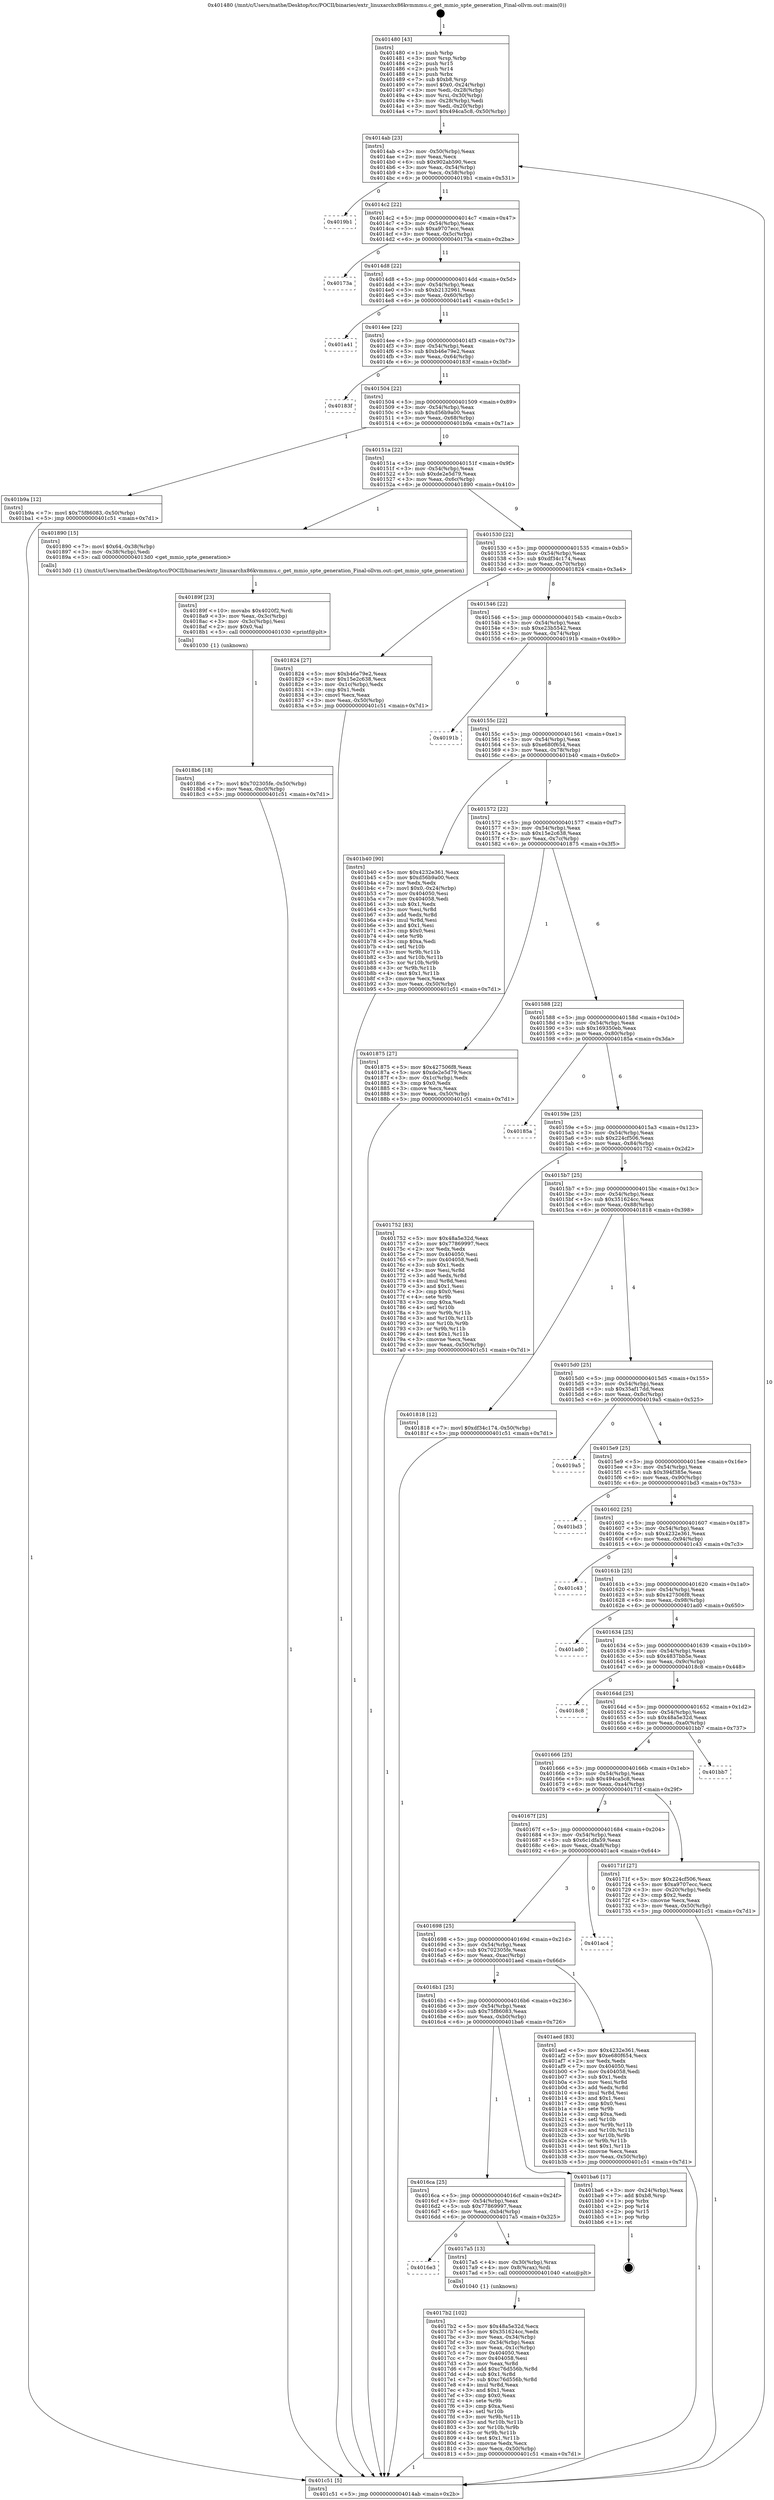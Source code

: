 digraph "0x401480" {
  label = "0x401480 (/mnt/c/Users/mathe/Desktop/tcc/POCII/binaries/extr_linuxarchx86kvmmmu.c_get_mmio_spte_generation_Final-ollvm.out::main(0))"
  labelloc = "t"
  node[shape=record]

  Entry [label="",width=0.3,height=0.3,shape=circle,fillcolor=black,style=filled]
  "0x4014ab" [label="{
     0x4014ab [23]\l
     | [instrs]\l
     &nbsp;&nbsp;0x4014ab \<+3\>: mov -0x50(%rbp),%eax\l
     &nbsp;&nbsp;0x4014ae \<+2\>: mov %eax,%ecx\l
     &nbsp;&nbsp;0x4014b0 \<+6\>: sub $0x902ab590,%ecx\l
     &nbsp;&nbsp;0x4014b6 \<+3\>: mov %eax,-0x54(%rbp)\l
     &nbsp;&nbsp;0x4014b9 \<+3\>: mov %ecx,-0x58(%rbp)\l
     &nbsp;&nbsp;0x4014bc \<+6\>: je 00000000004019b1 \<main+0x531\>\l
  }"]
  "0x4019b1" [label="{
     0x4019b1\l
  }", style=dashed]
  "0x4014c2" [label="{
     0x4014c2 [22]\l
     | [instrs]\l
     &nbsp;&nbsp;0x4014c2 \<+5\>: jmp 00000000004014c7 \<main+0x47\>\l
     &nbsp;&nbsp;0x4014c7 \<+3\>: mov -0x54(%rbp),%eax\l
     &nbsp;&nbsp;0x4014ca \<+5\>: sub $0xa9707ecc,%eax\l
     &nbsp;&nbsp;0x4014cf \<+3\>: mov %eax,-0x5c(%rbp)\l
     &nbsp;&nbsp;0x4014d2 \<+6\>: je 000000000040173a \<main+0x2ba\>\l
  }"]
  Exit [label="",width=0.3,height=0.3,shape=circle,fillcolor=black,style=filled,peripheries=2]
  "0x40173a" [label="{
     0x40173a\l
  }", style=dashed]
  "0x4014d8" [label="{
     0x4014d8 [22]\l
     | [instrs]\l
     &nbsp;&nbsp;0x4014d8 \<+5\>: jmp 00000000004014dd \<main+0x5d\>\l
     &nbsp;&nbsp;0x4014dd \<+3\>: mov -0x54(%rbp),%eax\l
     &nbsp;&nbsp;0x4014e0 \<+5\>: sub $0xb2132961,%eax\l
     &nbsp;&nbsp;0x4014e5 \<+3\>: mov %eax,-0x60(%rbp)\l
     &nbsp;&nbsp;0x4014e8 \<+6\>: je 0000000000401a41 \<main+0x5c1\>\l
  }"]
  "0x4018b6" [label="{
     0x4018b6 [18]\l
     | [instrs]\l
     &nbsp;&nbsp;0x4018b6 \<+7\>: movl $0x702305fe,-0x50(%rbp)\l
     &nbsp;&nbsp;0x4018bd \<+6\>: mov %eax,-0xc0(%rbp)\l
     &nbsp;&nbsp;0x4018c3 \<+5\>: jmp 0000000000401c51 \<main+0x7d1\>\l
  }"]
  "0x401a41" [label="{
     0x401a41\l
  }", style=dashed]
  "0x4014ee" [label="{
     0x4014ee [22]\l
     | [instrs]\l
     &nbsp;&nbsp;0x4014ee \<+5\>: jmp 00000000004014f3 \<main+0x73\>\l
     &nbsp;&nbsp;0x4014f3 \<+3\>: mov -0x54(%rbp),%eax\l
     &nbsp;&nbsp;0x4014f6 \<+5\>: sub $0xb46e79e2,%eax\l
     &nbsp;&nbsp;0x4014fb \<+3\>: mov %eax,-0x64(%rbp)\l
     &nbsp;&nbsp;0x4014fe \<+6\>: je 000000000040183f \<main+0x3bf\>\l
  }"]
  "0x40189f" [label="{
     0x40189f [23]\l
     | [instrs]\l
     &nbsp;&nbsp;0x40189f \<+10\>: movabs $0x4020f2,%rdi\l
     &nbsp;&nbsp;0x4018a9 \<+3\>: mov %eax,-0x3c(%rbp)\l
     &nbsp;&nbsp;0x4018ac \<+3\>: mov -0x3c(%rbp),%esi\l
     &nbsp;&nbsp;0x4018af \<+2\>: mov $0x0,%al\l
     &nbsp;&nbsp;0x4018b1 \<+5\>: call 0000000000401030 \<printf@plt\>\l
     | [calls]\l
     &nbsp;&nbsp;0x401030 \{1\} (unknown)\l
  }"]
  "0x40183f" [label="{
     0x40183f\l
  }", style=dashed]
  "0x401504" [label="{
     0x401504 [22]\l
     | [instrs]\l
     &nbsp;&nbsp;0x401504 \<+5\>: jmp 0000000000401509 \<main+0x89\>\l
     &nbsp;&nbsp;0x401509 \<+3\>: mov -0x54(%rbp),%eax\l
     &nbsp;&nbsp;0x40150c \<+5\>: sub $0xd56b9a00,%eax\l
     &nbsp;&nbsp;0x401511 \<+3\>: mov %eax,-0x68(%rbp)\l
     &nbsp;&nbsp;0x401514 \<+6\>: je 0000000000401b9a \<main+0x71a\>\l
  }"]
  "0x4017b2" [label="{
     0x4017b2 [102]\l
     | [instrs]\l
     &nbsp;&nbsp;0x4017b2 \<+5\>: mov $0x48a5e32d,%ecx\l
     &nbsp;&nbsp;0x4017b7 \<+5\>: mov $0x351624cc,%edx\l
     &nbsp;&nbsp;0x4017bc \<+3\>: mov %eax,-0x34(%rbp)\l
     &nbsp;&nbsp;0x4017bf \<+3\>: mov -0x34(%rbp),%eax\l
     &nbsp;&nbsp;0x4017c2 \<+3\>: mov %eax,-0x1c(%rbp)\l
     &nbsp;&nbsp;0x4017c5 \<+7\>: mov 0x404050,%eax\l
     &nbsp;&nbsp;0x4017cc \<+7\>: mov 0x404058,%esi\l
     &nbsp;&nbsp;0x4017d3 \<+3\>: mov %eax,%r8d\l
     &nbsp;&nbsp;0x4017d6 \<+7\>: add $0xc76d556b,%r8d\l
     &nbsp;&nbsp;0x4017dd \<+4\>: sub $0x1,%r8d\l
     &nbsp;&nbsp;0x4017e1 \<+7\>: sub $0xc76d556b,%r8d\l
     &nbsp;&nbsp;0x4017e8 \<+4\>: imul %r8d,%eax\l
     &nbsp;&nbsp;0x4017ec \<+3\>: and $0x1,%eax\l
     &nbsp;&nbsp;0x4017ef \<+3\>: cmp $0x0,%eax\l
     &nbsp;&nbsp;0x4017f2 \<+4\>: sete %r9b\l
     &nbsp;&nbsp;0x4017f6 \<+3\>: cmp $0xa,%esi\l
     &nbsp;&nbsp;0x4017f9 \<+4\>: setl %r10b\l
     &nbsp;&nbsp;0x4017fd \<+3\>: mov %r9b,%r11b\l
     &nbsp;&nbsp;0x401800 \<+3\>: and %r10b,%r11b\l
     &nbsp;&nbsp;0x401803 \<+3\>: xor %r10b,%r9b\l
     &nbsp;&nbsp;0x401806 \<+3\>: or %r9b,%r11b\l
     &nbsp;&nbsp;0x401809 \<+4\>: test $0x1,%r11b\l
     &nbsp;&nbsp;0x40180d \<+3\>: cmovne %edx,%ecx\l
     &nbsp;&nbsp;0x401810 \<+3\>: mov %ecx,-0x50(%rbp)\l
     &nbsp;&nbsp;0x401813 \<+5\>: jmp 0000000000401c51 \<main+0x7d1\>\l
  }"]
  "0x401b9a" [label="{
     0x401b9a [12]\l
     | [instrs]\l
     &nbsp;&nbsp;0x401b9a \<+7\>: movl $0x75f86083,-0x50(%rbp)\l
     &nbsp;&nbsp;0x401ba1 \<+5\>: jmp 0000000000401c51 \<main+0x7d1\>\l
  }"]
  "0x40151a" [label="{
     0x40151a [22]\l
     | [instrs]\l
     &nbsp;&nbsp;0x40151a \<+5\>: jmp 000000000040151f \<main+0x9f\>\l
     &nbsp;&nbsp;0x40151f \<+3\>: mov -0x54(%rbp),%eax\l
     &nbsp;&nbsp;0x401522 \<+5\>: sub $0xde2e5d79,%eax\l
     &nbsp;&nbsp;0x401527 \<+3\>: mov %eax,-0x6c(%rbp)\l
     &nbsp;&nbsp;0x40152a \<+6\>: je 0000000000401890 \<main+0x410\>\l
  }"]
  "0x4016e3" [label="{
     0x4016e3\l
  }", style=dashed]
  "0x401890" [label="{
     0x401890 [15]\l
     | [instrs]\l
     &nbsp;&nbsp;0x401890 \<+7\>: movl $0x64,-0x38(%rbp)\l
     &nbsp;&nbsp;0x401897 \<+3\>: mov -0x38(%rbp),%edi\l
     &nbsp;&nbsp;0x40189a \<+5\>: call 00000000004013d0 \<get_mmio_spte_generation\>\l
     | [calls]\l
     &nbsp;&nbsp;0x4013d0 \{1\} (/mnt/c/Users/mathe/Desktop/tcc/POCII/binaries/extr_linuxarchx86kvmmmu.c_get_mmio_spte_generation_Final-ollvm.out::get_mmio_spte_generation)\l
  }"]
  "0x401530" [label="{
     0x401530 [22]\l
     | [instrs]\l
     &nbsp;&nbsp;0x401530 \<+5\>: jmp 0000000000401535 \<main+0xb5\>\l
     &nbsp;&nbsp;0x401535 \<+3\>: mov -0x54(%rbp),%eax\l
     &nbsp;&nbsp;0x401538 \<+5\>: sub $0xdf34c174,%eax\l
     &nbsp;&nbsp;0x40153d \<+3\>: mov %eax,-0x70(%rbp)\l
     &nbsp;&nbsp;0x401540 \<+6\>: je 0000000000401824 \<main+0x3a4\>\l
  }"]
  "0x4017a5" [label="{
     0x4017a5 [13]\l
     | [instrs]\l
     &nbsp;&nbsp;0x4017a5 \<+4\>: mov -0x30(%rbp),%rax\l
     &nbsp;&nbsp;0x4017a9 \<+4\>: mov 0x8(%rax),%rdi\l
     &nbsp;&nbsp;0x4017ad \<+5\>: call 0000000000401040 \<atoi@plt\>\l
     | [calls]\l
     &nbsp;&nbsp;0x401040 \{1\} (unknown)\l
  }"]
  "0x401824" [label="{
     0x401824 [27]\l
     | [instrs]\l
     &nbsp;&nbsp;0x401824 \<+5\>: mov $0xb46e79e2,%eax\l
     &nbsp;&nbsp;0x401829 \<+5\>: mov $0x15e2c638,%ecx\l
     &nbsp;&nbsp;0x40182e \<+3\>: mov -0x1c(%rbp),%edx\l
     &nbsp;&nbsp;0x401831 \<+3\>: cmp $0x1,%edx\l
     &nbsp;&nbsp;0x401834 \<+3\>: cmovl %ecx,%eax\l
     &nbsp;&nbsp;0x401837 \<+3\>: mov %eax,-0x50(%rbp)\l
     &nbsp;&nbsp;0x40183a \<+5\>: jmp 0000000000401c51 \<main+0x7d1\>\l
  }"]
  "0x401546" [label="{
     0x401546 [22]\l
     | [instrs]\l
     &nbsp;&nbsp;0x401546 \<+5\>: jmp 000000000040154b \<main+0xcb\>\l
     &nbsp;&nbsp;0x40154b \<+3\>: mov -0x54(%rbp),%eax\l
     &nbsp;&nbsp;0x40154e \<+5\>: sub $0xe23b5542,%eax\l
     &nbsp;&nbsp;0x401553 \<+3\>: mov %eax,-0x74(%rbp)\l
     &nbsp;&nbsp;0x401556 \<+6\>: je 000000000040191b \<main+0x49b\>\l
  }"]
  "0x4016ca" [label="{
     0x4016ca [25]\l
     | [instrs]\l
     &nbsp;&nbsp;0x4016ca \<+5\>: jmp 00000000004016cf \<main+0x24f\>\l
     &nbsp;&nbsp;0x4016cf \<+3\>: mov -0x54(%rbp),%eax\l
     &nbsp;&nbsp;0x4016d2 \<+5\>: sub $0x77869997,%eax\l
     &nbsp;&nbsp;0x4016d7 \<+6\>: mov %eax,-0xb4(%rbp)\l
     &nbsp;&nbsp;0x4016dd \<+6\>: je 00000000004017a5 \<main+0x325\>\l
  }"]
  "0x40191b" [label="{
     0x40191b\l
  }", style=dashed]
  "0x40155c" [label="{
     0x40155c [22]\l
     | [instrs]\l
     &nbsp;&nbsp;0x40155c \<+5\>: jmp 0000000000401561 \<main+0xe1\>\l
     &nbsp;&nbsp;0x401561 \<+3\>: mov -0x54(%rbp),%eax\l
     &nbsp;&nbsp;0x401564 \<+5\>: sub $0xe680f654,%eax\l
     &nbsp;&nbsp;0x401569 \<+3\>: mov %eax,-0x78(%rbp)\l
     &nbsp;&nbsp;0x40156c \<+6\>: je 0000000000401b40 \<main+0x6c0\>\l
  }"]
  "0x401ba6" [label="{
     0x401ba6 [17]\l
     | [instrs]\l
     &nbsp;&nbsp;0x401ba6 \<+3\>: mov -0x24(%rbp),%eax\l
     &nbsp;&nbsp;0x401ba9 \<+7\>: add $0xb8,%rsp\l
     &nbsp;&nbsp;0x401bb0 \<+1\>: pop %rbx\l
     &nbsp;&nbsp;0x401bb1 \<+2\>: pop %r14\l
     &nbsp;&nbsp;0x401bb3 \<+2\>: pop %r15\l
     &nbsp;&nbsp;0x401bb5 \<+1\>: pop %rbp\l
     &nbsp;&nbsp;0x401bb6 \<+1\>: ret\l
  }"]
  "0x401b40" [label="{
     0x401b40 [90]\l
     | [instrs]\l
     &nbsp;&nbsp;0x401b40 \<+5\>: mov $0x4232e361,%eax\l
     &nbsp;&nbsp;0x401b45 \<+5\>: mov $0xd56b9a00,%ecx\l
     &nbsp;&nbsp;0x401b4a \<+2\>: xor %edx,%edx\l
     &nbsp;&nbsp;0x401b4c \<+7\>: movl $0x0,-0x24(%rbp)\l
     &nbsp;&nbsp;0x401b53 \<+7\>: mov 0x404050,%esi\l
     &nbsp;&nbsp;0x401b5a \<+7\>: mov 0x404058,%edi\l
     &nbsp;&nbsp;0x401b61 \<+3\>: sub $0x1,%edx\l
     &nbsp;&nbsp;0x401b64 \<+3\>: mov %esi,%r8d\l
     &nbsp;&nbsp;0x401b67 \<+3\>: add %edx,%r8d\l
     &nbsp;&nbsp;0x401b6a \<+4\>: imul %r8d,%esi\l
     &nbsp;&nbsp;0x401b6e \<+3\>: and $0x1,%esi\l
     &nbsp;&nbsp;0x401b71 \<+3\>: cmp $0x0,%esi\l
     &nbsp;&nbsp;0x401b74 \<+4\>: sete %r9b\l
     &nbsp;&nbsp;0x401b78 \<+3\>: cmp $0xa,%edi\l
     &nbsp;&nbsp;0x401b7b \<+4\>: setl %r10b\l
     &nbsp;&nbsp;0x401b7f \<+3\>: mov %r9b,%r11b\l
     &nbsp;&nbsp;0x401b82 \<+3\>: and %r10b,%r11b\l
     &nbsp;&nbsp;0x401b85 \<+3\>: xor %r10b,%r9b\l
     &nbsp;&nbsp;0x401b88 \<+3\>: or %r9b,%r11b\l
     &nbsp;&nbsp;0x401b8b \<+4\>: test $0x1,%r11b\l
     &nbsp;&nbsp;0x401b8f \<+3\>: cmovne %ecx,%eax\l
     &nbsp;&nbsp;0x401b92 \<+3\>: mov %eax,-0x50(%rbp)\l
     &nbsp;&nbsp;0x401b95 \<+5\>: jmp 0000000000401c51 \<main+0x7d1\>\l
  }"]
  "0x401572" [label="{
     0x401572 [22]\l
     | [instrs]\l
     &nbsp;&nbsp;0x401572 \<+5\>: jmp 0000000000401577 \<main+0xf7\>\l
     &nbsp;&nbsp;0x401577 \<+3\>: mov -0x54(%rbp),%eax\l
     &nbsp;&nbsp;0x40157a \<+5\>: sub $0x15e2c638,%eax\l
     &nbsp;&nbsp;0x40157f \<+3\>: mov %eax,-0x7c(%rbp)\l
     &nbsp;&nbsp;0x401582 \<+6\>: je 0000000000401875 \<main+0x3f5\>\l
  }"]
  "0x4016b1" [label="{
     0x4016b1 [25]\l
     | [instrs]\l
     &nbsp;&nbsp;0x4016b1 \<+5\>: jmp 00000000004016b6 \<main+0x236\>\l
     &nbsp;&nbsp;0x4016b6 \<+3\>: mov -0x54(%rbp),%eax\l
     &nbsp;&nbsp;0x4016b9 \<+5\>: sub $0x75f86083,%eax\l
     &nbsp;&nbsp;0x4016be \<+6\>: mov %eax,-0xb0(%rbp)\l
     &nbsp;&nbsp;0x4016c4 \<+6\>: je 0000000000401ba6 \<main+0x726\>\l
  }"]
  "0x401875" [label="{
     0x401875 [27]\l
     | [instrs]\l
     &nbsp;&nbsp;0x401875 \<+5\>: mov $0x427506f8,%eax\l
     &nbsp;&nbsp;0x40187a \<+5\>: mov $0xde2e5d79,%ecx\l
     &nbsp;&nbsp;0x40187f \<+3\>: mov -0x1c(%rbp),%edx\l
     &nbsp;&nbsp;0x401882 \<+3\>: cmp $0x0,%edx\l
     &nbsp;&nbsp;0x401885 \<+3\>: cmove %ecx,%eax\l
     &nbsp;&nbsp;0x401888 \<+3\>: mov %eax,-0x50(%rbp)\l
     &nbsp;&nbsp;0x40188b \<+5\>: jmp 0000000000401c51 \<main+0x7d1\>\l
  }"]
  "0x401588" [label="{
     0x401588 [22]\l
     | [instrs]\l
     &nbsp;&nbsp;0x401588 \<+5\>: jmp 000000000040158d \<main+0x10d\>\l
     &nbsp;&nbsp;0x40158d \<+3\>: mov -0x54(%rbp),%eax\l
     &nbsp;&nbsp;0x401590 \<+5\>: sub $0x169350eb,%eax\l
     &nbsp;&nbsp;0x401595 \<+3\>: mov %eax,-0x80(%rbp)\l
     &nbsp;&nbsp;0x401598 \<+6\>: je 000000000040185a \<main+0x3da\>\l
  }"]
  "0x401aed" [label="{
     0x401aed [83]\l
     | [instrs]\l
     &nbsp;&nbsp;0x401aed \<+5\>: mov $0x4232e361,%eax\l
     &nbsp;&nbsp;0x401af2 \<+5\>: mov $0xe680f654,%ecx\l
     &nbsp;&nbsp;0x401af7 \<+2\>: xor %edx,%edx\l
     &nbsp;&nbsp;0x401af9 \<+7\>: mov 0x404050,%esi\l
     &nbsp;&nbsp;0x401b00 \<+7\>: mov 0x404058,%edi\l
     &nbsp;&nbsp;0x401b07 \<+3\>: sub $0x1,%edx\l
     &nbsp;&nbsp;0x401b0a \<+3\>: mov %esi,%r8d\l
     &nbsp;&nbsp;0x401b0d \<+3\>: add %edx,%r8d\l
     &nbsp;&nbsp;0x401b10 \<+4\>: imul %r8d,%esi\l
     &nbsp;&nbsp;0x401b14 \<+3\>: and $0x1,%esi\l
     &nbsp;&nbsp;0x401b17 \<+3\>: cmp $0x0,%esi\l
     &nbsp;&nbsp;0x401b1a \<+4\>: sete %r9b\l
     &nbsp;&nbsp;0x401b1e \<+3\>: cmp $0xa,%edi\l
     &nbsp;&nbsp;0x401b21 \<+4\>: setl %r10b\l
     &nbsp;&nbsp;0x401b25 \<+3\>: mov %r9b,%r11b\l
     &nbsp;&nbsp;0x401b28 \<+3\>: and %r10b,%r11b\l
     &nbsp;&nbsp;0x401b2b \<+3\>: xor %r10b,%r9b\l
     &nbsp;&nbsp;0x401b2e \<+3\>: or %r9b,%r11b\l
     &nbsp;&nbsp;0x401b31 \<+4\>: test $0x1,%r11b\l
     &nbsp;&nbsp;0x401b35 \<+3\>: cmovne %ecx,%eax\l
     &nbsp;&nbsp;0x401b38 \<+3\>: mov %eax,-0x50(%rbp)\l
     &nbsp;&nbsp;0x401b3b \<+5\>: jmp 0000000000401c51 \<main+0x7d1\>\l
  }"]
  "0x40185a" [label="{
     0x40185a\l
  }", style=dashed]
  "0x40159e" [label="{
     0x40159e [25]\l
     | [instrs]\l
     &nbsp;&nbsp;0x40159e \<+5\>: jmp 00000000004015a3 \<main+0x123\>\l
     &nbsp;&nbsp;0x4015a3 \<+3\>: mov -0x54(%rbp),%eax\l
     &nbsp;&nbsp;0x4015a6 \<+5\>: sub $0x224cf506,%eax\l
     &nbsp;&nbsp;0x4015ab \<+6\>: mov %eax,-0x84(%rbp)\l
     &nbsp;&nbsp;0x4015b1 \<+6\>: je 0000000000401752 \<main+0x2d2\>\l
  }"]
  "0x401698" [label="{
     0x401698 [25]\l
     | [instrs]\l
     &nbsp;&nbsp;0x401698 \<+5\>: jmp 000000000040169d \<main+0x21d\>\l
     &nbsp;&nbsp;0x40169d \<+3\>: mov -0x54(%rbp),%eax\l
     &nbsp;&nbsp;0x4016a0 \<+5\>: sub $0x702305fe,%eax\l
     &nbsp;&nbsp;0x4016a5 \<+6\>: mov %eax,-0xac(%rbp)\l
     &nbsp;&nbsp;0x4016ab \<+6\>: je 0000000000401aed \<main+0x66d\>\l
  }"]
  "0x401752" [label="{
     0x401752 [83]\l
     | [instrs]\l
     &nbsp;&nbsp;0x401752 \<+5\>: mov $0x48a5e32d,%eax\l
     &nbsp;&nbsp;0x401757 \<+5\>: mov $0x77869997,%ecx\l
     &nbsp;&nbsp;0x40175c \<+2\>: xor %edx,%edx\l
     &nbsp;&nbsp;0x40175e \<+7\>: mov 0x404050,%esi\l
     &nbsp;&nbsp;0x401765 \<+7\>: mov 0x404058,%edi\l
     &nbsp;&nbsp;0x40176c \<+3\>: sub $0x1,%edx\l
     &nbsp;&nbsp;0x40176f \<+3\>: mov %esi,%r8d\l
     &nbsp;&nbsp;0x401772 \<+3\>: add %edx,%r8d\l
     &nbsp;&nbsp;0x401775 \<+4\>: imul %r8d,%esi\l
     &nbsp;&nbsp;0x401779 \<+3\>: and $0x1,%esi\l
     &nbsp;&nbsp;0x40177c \<+3\>: cmp $0x0,%esi\l
     &nbsp;&nbsp;0x40177f \<+4\>: sete %r9b\l
     &nbsp;&nbsp;0x401783 \<+3\>: cmp $0xa,%edi\l
     &nbsp;&nbsp;0x401786 \<+4\>: setl %r10b\l
     &nbsp;&nbsp;0x40178a \<+3\>: mov %r9b,%r11b\l
     &nbsp;&nbsp;0x40178d \<+3\>: and %r10b,%r11b\l
     &nbsp;&nbsp;0x401790 \<+3\>: xor %r10b,%r9b\l
     &nbsp;&nbsp;0x401793 \<+3\>: or %r9b,%r11b\l
     &nbsp;&nbsp;0x401796 \<+4\>: test $0x1,%r11b\l
     &nbsp;&nbsp;0x40179a \<+3\>: cmovne %ecx,%eax\l
     &nbsp;&nbsp;0x40179d \<+3\>: mov %eax,-0x50(%rbp)\l
     &nbsp;&nbsp;0x4017a0 \<+5\>: jmp 0000000000401c51 \<main+0x7d1\>\l
  }"]
  "0x4015b7" [label="{
     0x4015b7 [25]\l
     | [instrs]\l
     &nbsp;&nbsp;0x4015b7 \<+5\>: jmp 00000000004015bc \<main+0x13c\>\l
     &nbsp;&nbsp;0x4015bc \<+3\>: mov -0x54(%rbp),%eax\l
     &nbsp;&nbsp;0x4015bf \<+5\>: sub $0x351624cc,%eax\l
     &nbsp;&nbsp;0x4015c4 \<+6\>: mov %eax,-0x88(%rbp)\l
     &nbsp;&nbsp;0x4015ca \<+6\>: je 0000000000401818 \<main+0x398\>\l
  }"]
  "0x401ac4" [label="{
     0x401ac4\l
  }", style=dashed]
  "0x401818" [label="{
     0x401818 [12]\l
     | [instrs]\l
     &nbsp;&nbsp;0x401818 \<+7\>: movl $0xdf34c174,-0x50(%rbp)\l
     &nbsp;&nbsp;0x40181f \<+5\>: jmp 0000000000401c51 \<main+0x7d1\>\l
  }"]
  "0x4015d0" [label="{
     0x4015d0 [25]\l
     | [instrs]\l
     &nbsp;&nbsp;0x4015d0 \<+5\>: jmp 00000000004015d5 \<main+0x155\>\l
     &nbsp;&nbsp;0x4015d5 \<+3\>: mov -0x54(%rbp),%eax\l
     &nbsp;&nbsp;0x4015d8 \<+5\>: sub $0x35af17dd,%eax\l
     &nbsp;&nbsp;0x4015dd \<+6\>: mov %eax,-0x8c(%rbp)\l
     &nbsp;&nbsp;0x4015e3 \<+6\>: je 00000000004019a5 \<main+0x525\>\l
  }"]
  "0x401480" [label="{
     0x401480 [43]\l
     | [instrs]\l
     &nbsp;&nbsp;0x401480 \<+1\>: push %rbp\l
     &nbsp;&nbsp;0x401481 \<+3\>: mov %rsp,%rbp\l
     &nbsp;&nbsp;0x401484 \<+2\>: push %r15\l
     &nbsp;&nbsp;0x401486 \<+2\>: push %r14\l
     &nbsp;&nbsp;0x401488 \<+1\>: push %rbx\l
     &nbsp;&nbsp;0x401489 \<+7\>: sub $0xb8,%rsp\l
     &nbsp;&nbsp;0x401490 \<+7\>: movl $0x0,-0x24(%rbp)\l
     &nbsp;&nbsp;0x401497 \<+3\>: mov %edi,-0x28(%rbp)\l
     &nbsp;&nbsp;0x40149a \<+4\>: mov %rsi,-0x30(%rbp)\l
     &nbsp;&nbsp;0x40149e \<+3\>: mov -0x28(%rbp),%edi\l
     &nbsp;&nbsp;0x4014a1 \<+3\>: mov %edi,-0x20(%rbp)\l
     &nbsp;&nbsp;0x4014a4 \<+7\>: movl $0x494ca5c8,-0x50(%rbp)\l
  }"]
  "0x4019a5" [label="{
     0x4019a5\l
  }", style=dashed]
  "0x4015e9" [label="{
     0x4015e9 [25]\l
     | [instrs]\l
     &nbsp;&nbsp;0x4015e9 \<+5\>: jmp 00000000004015ee \<main+0x16e\>\l
     &nbsp;&nbsp;0x4015ee \<+3\>: mov -0x54(%rbp),%eax\l
     &nbsp;&nbsp;0x4015f1 \<+5\>: sub $0x394f385e,%eax\l
     &nbsp;&nbsp;0x4015f6 \<+6\>: mov %eax,-0x90(%rbp)\l
     &nbsp;&nbsp;0x4015fc \<+6\>: je 0000000000401bd3 \<main+0x753\>\l
  }"]
  "0x401c51" [label="{
     0x401c51 [5]\l
     | [instrs]\l
     &nbsp;&nbsp;0x401c51 \<+5\>: jmp 00000000004014ab \<main+0x2b\>\l
  }"]
  "0x401bd3" [label="{
     0x401bd3\l
  }", style=dashed]
  "0x401602" [label="{
     0x401602 [25]\l
     | [instrs]\l
     &nbsp;&nbsp;0x401602 \<+5\>: jmp 0000000000401607 \<main+0x187\>\l
     &nbsp;&nbsp;0x401607 \<+3\>: mov -0x54(%rbp),%eax\l
     &nbsp;&nbsp;0x40160a \<+5\>: sub $0x4232e361,%eax\l
     &nbsp;&nbsp;0x40160f \<+6\>: mov %eax,-0x94(%rbp)\l
     &nbsp;&nbsp;0x401615 \<+6\>: je 0000000000401c43 \<main+0x7c3\>\l
  }"]
  "0x40167f" [label="{
     0x40167f [25]\l
     | [instrs]\l
     &nbsp;&nbsp;0x40167f \<+5\>: jmp 0000000000401684 \<main+0x204\>\l
     &nbsp;&nbsp;0x401684 \<+3\>: mov -0x54(%rbp),%eax\l
     &nbsp;&nbsp;0x401687 \<+5\>: sub $0x6c1dfa59,%eax\l
     &nbsp;&nbsp;0x40168c \<+6\>: mov %eax,-0xa8(%rbp)\l
     &nbsp;&nbsp;0x401692 \<+6\>: je 0000000000401ac4 \<main+0x644\>\l
  }"]
  "0x401c43" [label="{
     0x401c43\l
  }", style=dashed]
  "0x40161b" [label="{
     0x40161b [25]\l
     | [instrs]\l
     &nbsp;&nbsp;0x40161b \<+5\>: jmp 0000000000401620 \<main+0x1a0\>\l
     &nbsp;&nbsp;0x401620 \<+3\>: mov -0x54(%rbp),%eax\l
     &nbsp;&nbsp;0x401623 \<+5\>: sub $0x427506f8,%eax\l
     &nbsp;&nbsp;0x401628 \<+6\>: mov %eax,-0x98(%rbp)\l
     &nbsp;&nbsp;0x40162e \<+6\>: je 0000000000401ad0 \<main+0x650\>\l
  }"]
  "0x40171f" [label="{
     0x40171f [27]\l
     | [instrs]\l
     &nbsp;&nbsp;0x40171f \<+5\>: mov $0x224cf506,%eax\l
     &nbsp;&nbsp;0x401724 \<+5\>: mov $0xa9707ecc,%ecx\l
     &nbsp;&nbsp;0x401729 \<+3\>: mov -0x20(%rbp),%edx\l
     &nbsp;&nbsp;0x40172c \<+3\>: cmp $0x2,%edx\l
     &nbsp;&nbsp;0x40172f \<+3\>: cmovne %ecx,%eax\l
     &nbsp;&nbsp;0x401732 \<+3\>: mov %eax,-0x50(%rbp)\l
     &nbsp;&nbsp;0x401735 \<+5\>: jmp 0000000000401c51 \<main+0x7d1\>\l
  }"]
  "0x401ad0" [label="{
     0x401ad0\l
  }", style=dashed]
  "0x401634" [label="{
     0x401634 [25]\l
     | [instrs]\l
     &nbsp;&nbsp;0x401634 \<+5\>: jmp 0000000000401639 \<main+0x1b9\>\l
     &nbsp;&nbsp;0x401639 \<+3\>: mov -0x54(%rbp),%eax\l
     &nbsp;&nbsp;0x40163c \<+5\>: sub $0x4837bb5e,%eax\l
     &nbsp;&nbsp;0x401641 \<+6\>: mov %eax,-0x9c(%rbp)\l
     &nbsp;&nbsp;0x401647 \<+6\>: je 00000000004018c8 \<main+0x448\>\l
  }"]
  "0x401666" [label="{
     0x401666 [25]\l
     | [instrs]\l
     &nbsp;&nbsp;0x401666 \<+5\>: jmp 000000000040166b \<main+0x1eb\>\l
     &nbsp;&nbsp;0x40166b \<+3\>: mov -0x54(%rbp),%eax\l
     &nbsp;&nbsp;0x40166e \<+5\>: sub $0x494ca5c8,%eax\l
     &nbsp;&nbsp;0x401673 \<+6\>: mov %eax,-0xa4(%rbp)\l
     &nbsp;&nbsp;0x401679 \<+6\>: je 000000000040171f \<main+0x29f\>\l
  }"]
  "0x4018c8" [label="{
     0x4018c8\l
  }", style=dashed]
  "0x40164d" [label="{
     0x40164d [25]\l
     | [instrs]\l
     &nbsp;&nbsp;0x40164d \<+5\>: jmp 0000000000401652 \<main+0x1d2\>\l
     &nbsp;&nbsp;0x401652 \<+3\>: mov -0x54(%rbp),%eax\l
     &nbsp;&nbsp;0x401655 \<+5\>: sub $0x48a5e32d,%eax\l
     &nbsp;&nbsp;0x40165a \<+6\>: mov %eax,-0xa0(%rbp)\l
     &nbsp;&nbsp;0x401660 \<+6\>: je 0000000000401bb7 \<main+0x737\>\l
  }"]
  "0x401bb7" [label="{
     0x401bb7\l
  }", style=dashed]
  Entry -> "0x401480" [label=" 1"]
  "0x4014ab" -> "0x4019b1" [label=" 0"]
  "0x4014ab" -> "0x4014c2" [label=" 11"]
  "0x401ba6" -> Exit [label=" 1"]
  "0x4014c2" -> "0x40173a" [label=" 0"]
  "0x4014c2" -> "0x4014d8" [label=" 11"]
  "0x401b9a" -> "0x401c51" [label=" 1"]
  "0x4014d8" -> "0x401a41" [label=" 0"]
  "0x4014d8" -> "0x4014ee" [label=" 11"]
  "0x401b40" -> "0x401c51" [label=" 1"]
  "0x4014ee" -> "0x40183f" [label=" 0"]
  "0x4014ee" -> "0x401504" [label=" 11"]
  "0x401aed" -> "0x401c51" [label=" 1"]
  "0x401504" -> "0x401b9a" [label=" 1"]
  "0x401504" -> "0x40151a" [label=" 10"]
  "0x4018b6" -> "0x401c51" [label=" 1"]
  "0x40151a" -> "0x401890" [label=" 1"]
  "0x40151a" -> "0x401530" [label=" 9"]
  "0x40189f" -> "0x4018b6" [label=" 1"]
  "0x401530" -> "0x401824" [label=" 1"]
  "0x401530" -> "0x401546" [label=" 8"]
  "0x401890" -> "0x40189f" [label=" 1"]
  "0x401546" -> "0x40191b" [label=" 0"]
  "0x401546" -> "0x40155c" [label=" 8"]
  "0x401824" -> "0x401c51" [label=" 1"]
  "0x40155c" -> "0x401b40" [label=" 1"]
  "0x40155c" -> "0x401572" [label=" 7"]
  "0x401818" -> "0x401c51" [label=" 1"]
  "0x401572" -> "0x401875" [label=" 1"]
  "0x401572" -> "0x401588" [label=" 6"]
  "0x4017a5" -> "0x4017b2" [label=" 1"]
  "0x401588" -> "0x40185a" [label=" 0"]
  "0x401588" -> "0x40159e" [label=" 6"]
  "0x4016ca" -> "0x4016e3" [label=" 0"]
  "0x40159e" -> "0x401752" [label=" 1"]
  "0x40159e" -> "0x4015b7" [label=" 5"]
  "0x401875" -> "0x401c51" [label=" 1"]
  "0x4015b7" -> "0x401818" [label=" 1"]
  "0x4015b7" -> "0x4015d0" [label=" 4"]
  "0x4016b1" -> "0x4016ca" [label=" 1"]
  "0x4015d0" -> "0x4019a5" [label=" 0"]
  "0x4015d0" -> "0x4015e9" [label=" 4"]
  "0x4017b2" -> "0x401c51" [label=" 1"]
  "0x4015e9" -> "0x401bd3" [label=" 0"]
  "0x4015e9" -> "0x401602" [label=" 4"]
  "0x401698" -> "0x4016b1" [label=" 2"]
  "0x401602" -> "0x401c43" [label=" 0"]
  "0x401602" -> "0x40161b" [label=" 4"]
  "0x401698" -> "0x401aed" [label=" 1"]
  "0x40161b" -> "0x401ad0" [label=" 0"]
  "0x40161b" -> "0x401634" [label=" 4"]
  "0x4016ca" -> "0x4017a5" [label=" 1"]
  "0x401634" -> "0x4018c8" [label=" 0"]
  "0x401634" -> "0x40164d" [label=" 4"]
  "0x40167f" -> "0x401ac4" [label=" 0"]
  "0x40164d" -> "0x401bb7" [label=" 0"]
  "0x40164d" -> "0x401666" [label=" 4"]
  "0x40167f" -> "0x401698" [label=" 3"]
  "0x401666" -> "0x40171f" [label=" 1"]
  "0x401666" -> "0x40167f" [label=" 3"]
  "0x40171f" -> "0x401c51" [label=" 1"]
  "0x401480" -> "0x4014ab" [label=" 1"]
  "0x401c51" -> "0x4014ab" [label=" 10"]
  "0x401752" -> "0x401c51" [label=" 1"]
  "0x4016b1" -> "0x401ba6" [label=" 1"]
}
